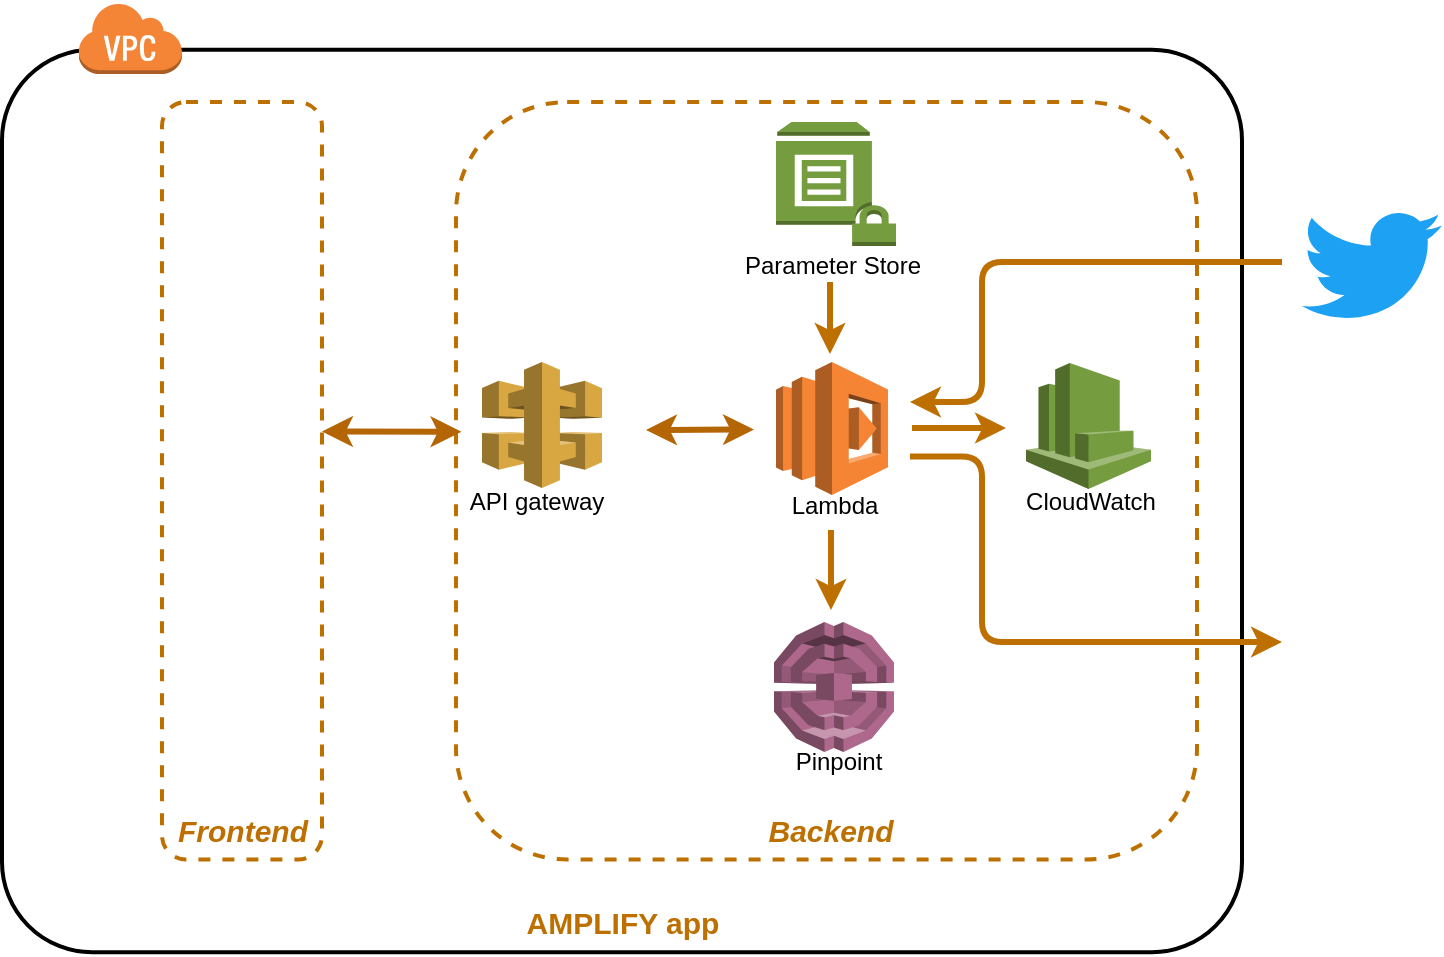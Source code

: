<mxfile version="15.3.2" type="device"><diagram id="zP-WCFKoJVAEtnfU2s9h" name="Page-1"><mxGraphModel dx="860" dy="382" grid="1" gridSize="10" guides="1" tooltips="1" connect="1" arrows="1" fold="1" page="1" pageScale="1" pageWidth="827" pageHeight="1169" math="0" shadow="0"><root><mxCell id="0"/><mxCell id="1" parent="0"/><mxCell id="Iekil8_xXCvEo4MTCTln-1" value="" style="shape=image;html=1;verticalAlign=top;verticalLabelPosition=bottom;labelBackgroundColor=#ffffff;imageAspect=0;aspect=fixed;image=https://cdn0.iconfinder.com/data/icons/logos-brands-in-colors/128/react-128.png" vertex="1" parent="1"><mxGeometry x="110" y="180" width="60" height="60" as="geometry"/></mxCell><mxCell id="Iekil8_xXCvEo4MTCTln-2" value="" style="outlineConnect=0;dashed=0;verticalLabelPosition=bottom;verticalAlign=top;align=center;html=1;shape=mxgraph.aws3.api_gateway;fillColor=#D9A741;gradientColor=none;" vertex="1" parent="1"><mxGeometry x="260" y="180" width="60" height="63" as="geometry"/></mxCell><mxCell id="Iekil8_xXCvEo4MTCTln-3" value="" style="outlineConnect=0;dashed=0;verticalLabelPosition=bottom;verticalAlign=top;align=center;html=1;shape=mxgraph.aws3.lambda;fillColor=#F58534;gradientColor=none;" vertex="1" parent="1"><mxGeometry x="407" y="180" width="56" height="66.5" as="geometry"/></mxCell><mxCell id="Iekil8_xXCvEo4MTCTln-4" value="" style="outlineConnect=0;dashed=0;verticalLabelPosition=bottom;verticalAlign=top;align=center;html=1;shape=mxgraph.aws3.parameter_store;fillColor=#759C3E;gradientColor=none;" vertex="1" parent="1"><mxGeometry x="407" y="60" width="60" height="62" as="geometry"/></mxCell><mxCell id="Iekil8_xXCvEo4MTCTln-6" value="" style="dashed=0;outlineConnect=0;html=1;align=center;labelPosition=center;verticalLabelPosition=bottom;verticalAlign=top;shape=mxgraph.weblogos.twitter;fillColor=#1DA1F2;strokeColor=none" vertex="1" parent="1"><mxGeometry x="670" y="103.75" width="70" height="56.5" as="geometry"/></mxCell><mxCell id="Iekil8_xXCvEo4MTCTln-7" value="" style="outlineConnect=0;dashed=0;verticalLabelPosition=bottom;verticalAlign=top;align=center;html=1;shape=mxgraph.aws3.pinpoint;fillColor=#AD688B;gradientColor=none;" vertex="1" parent="1"><mxGeometry x="406" y="310" width="60" height="65" as="geometry"/></mxCell><mxCell id="Iekil8_xXCvEo4MTCTln-11" value="" style="rounded=1;arcSize=10;dashed=0;fillColor=none;gradientColor=none;strokeWidth=2;" vertex="1" parent="1"><mxGeometry x="20" y="23.88" width="620" height="451.25" as="geometry"/></mxCell><mxCell id="Iekil8_xXCvEo4MTCTln-8" value="" style="shape=image;html=1;verticalAlign=top;verticalLabelPosition=bottom;labelBackgroundColor=#ffffff;imageAspect=0;aspect=fixed;image=https://cdn4.iconfinder.com/data/icons/logos-and-brands/512/335_Telegram_logo-128.png" vertex="1" parent="1"><mxGeometry x="670" y="283.25" width="68" height="68" as="geometry"/></mxCell><mxCell id="Iekil8_xXCvEo4MTCTln-9" value="" style="rounded=1;whiteSpace=wrap;html=1;fillColor=none;strokeWidth=2;strokeColor=#BD7000;fontColor=#000000;dashed=1;" vertex="1" parent="1"><mxGeometry x="247" y="50" width="370.5" height="378.75" as="geometry"/></mxCell><mxCell id="Iekil8_xXCvEo4MTCTln-12" value="" style="dashed=0;html=1;shape=mxgraph.aws3.virtual_private_cloud;fillColor=#F58536;gradientColor=none;dashed=0;" vertex="1" parent="1"><mxGeometry x="58" width="52" height="36" as="geometry"/></mxCell><mxCell id="Iekil8_xXCvEo4MTCTln-13" value="&lt;font color=&quot;#bd7000&quot; style=&quot;font-size: 15px&quot;&gt;&lt;b&gt;AMPLIFY app&lt;/b&gt;&lt;/font&gt;" style="text;html=1;align=center;verticalAlign=middle;resizable=0;points=[];autosize=1;strokeColor=none;fillColor=none;fontSize=18;" vertex="1" parent="1"><mxGeometry x="275" y="445.13" width="110" height="30" as="geometry"/></mxCell><mxCell id="Iekil8_xXCvEo4MTCTln-19" value="" style="endArrow=classic;startArrow=classic;html=1;fontSize=18;exitX=1;exitY=0.5;exitDx=0;exitDy=0;endSize=6;targetPerimeterSpacing=0;fillColor=#fad7ac;strokeColor=#b46504;strokeWidth=3;" edge="1" parent="1"><mxGeometry width="50" height="50" relative="1" as="geometry"><mxPoint x="180" y="214.75" as="sourcePoint"/><mxPoint x="249.75" y="214.921" as="targetPoint"/></mxGeometry></mxCell><mxCell id="Iekil8_xXCvEo4MTCTln-20" value="" style="endArrow=classic;startArrow=classic;html=1;fontSize=18;endSize=6;targetPerimeterSpacing=0;fillColor=#fad7ac;strokeColor=#b46504;strokeWidth=3;" edge="1" parent="1"><mxGeometry width="50" height="50" relative="1" as="geometry"><mxPoint x="342" y="214" as="sourcePoint"/><mxPoint x="396" y="213.75" as="targetPoint"/></mxGeometry></mxCell><mxCell id="Iekil8_xXCvEo4MTCTln-23" value="" style="endArrow=classic;html=1;fontSize=18;targetPerimeterSpacing=0;strokeWidth=3;fillColor=#f0a30a;strokeColor=#BD7000;" edge="1" parent="1"><mxGeometry width="50" height="50" relative="1" as="geometry"><mxPoint x="434" y="140" as="sourcePoint"/><mxPoint x="434" y="176" as="targetPoint"/></mxGeometry></mxCell><mxCell id="Iekil8_xXCvEo4MTCTln-28" value="&lt;font color=&quot;#bd7000&quot; style=&quot;line-height: 120% ; font-size: 15px&quot;&gt;&lt;b&gt;&lt;i&gt;Backend&lt;/i&gt;&lt;/b&gt;&lt;/font&gt;" style="text;html=1;align=center;verticalAlign=middle;resizable=0;points=[];autosize=1;strokeColor=none;fillColor=none;fontSize=18;" vertex="1" parent="1"><mxGeometry x="394" y="398.75" width="80" height="30" as="geometry"/></mxCell><mxCell id="Iekil8_xXCvEo4MTCTln-29" value="" style="rounded=1;whiteSpace=wrap;html=1;fillColor=none;strokeWidth=2;strokeColor=#BD7000;fontColor=#000000;dashed=1;" vertex="1" parent="1"><mxGeometry x="100" y="50" width="80" height="378.75" as="geometry"/></mxCell><mxCell id="Iekil8_xXCvEo4MTCTln-30" value="&lt;font color=&quot;#bd7000&quot; style=&quot;line-height: 120% ; font-size: 15px&quot;&gt;&lt;b&gt;&lt;i&gt;Frontend&lt;/i&gt;&lt;/b&gt;&lt;/font&gt;" style="text;html=1;align=center;verticalAlign=middle;resizable=0;points=[];autosize=1;strokeColor=none;fillColor=none;fontSize=18;" vertex="1" parent="1"><mxGeometry x="100" y="398.75" width="80" height="30" as="geometry"/></mxCell><mxCell id="Iekil8_xXCvEo4MTCTln-31" value="Lambda" style="text;html=1;align=center;verticalAlign=middle;resizable=0;points=[];autosize=1;strokeColor=none;fillColor=none;fontSize=12;" vertex="1" parent="1"><mxGeometry x="406" y="242" width="60" height="20" as="geometry"/></mxCell><mxCell id="Iekil8_xXCvEo4MTCTln-33" value="API gateway" style="text;html=1;align=center;verticalAlign=middle;resizable=0;points=[];autosize=1;strokeColor=none;fillColor=none;fontSize=12;" vertex="1" parent="1"><mxGeometry x="247" y="239.5" width="80" height="20" as="geometry"/></mxCell><mxCell id="Iekil8_xXCvEo4MTCTln-34" value="Parameter Store" style="text;html=1;align=center;verticalAlign=middle;resizable=0;points=[];autosize=1;strokeColor=none;fillColor=none;fontSize=12;" vertex="1" parent="1"><mxGeometry x="385" y="122" width="100" height="20" as="geometry"/></mxCell><mxCell id="Iekil8_xXCvEo4MTCTln-35" value="" style="endArrow=classic;html=1;fontSize=18;targetPerimeterSpacing=0;strokeWidth=3;fillColor=#f0a30a;strokeColor=#BD7000;exitX=0.525;exitY=1.4;exitDx=0;exitDy=0;exitPerimeter=0;" edge="1" parent="1"><mxGeometry width="50" height="50" relative="1" as="geometry"><mxPoint x="434.5" y="264" as="sourcePoint"/><mxPoint x="434.5" y="304" as="targetPoint"/></mxGeometry></mxCell><mxCell id="Iekil8_xXCvEo4MTCTln-36" value="Pinpoint" style="text;html=1;align=center;verticalAlign=middle;resizable=0;points=[];autosize=1;strokeColor=none;fillColor=none;fontSize=12;" vertex="1" parent="1"><mxGeometry x="408" y="370" width="60" height="20" as="geometry"/></mxCell><mxCell id="Iekil8_xXCvEo4MTCTln-39" value="" style="endArrow=classic;html=1;fontSize=12;targetPerimeterSpacing=0;strokeWidth=3;strokeColor=#BD7000;" edge="1" parent="1"><mxGeometry width="50" height="50" relative="1" as="geometry"><mxPoint x="475" y="213" as="sourcePoint"/><mxPoint x="522" y="213" as="targetPoint"/></mxGeometry></mxCell><mxCell id="Iekil8_xXCvEo4MTCTln-40" value="" style="outlineConnect=0;dashed=0;verticalLabelPosition=bottom;verticalAlign=top;align=center;html=1;shape=mxgraph.aws3.cloudwatch;fillColor=#759C3E;gradientColor=none;fontSize=12;strokeWidth=2;" vertex="1" parent="1"><mxGeometry x="532" y="180.5" width="62.5" height="63" as="geometry"/></mxCell><mxCell id="Iekil8_xXCvEo4MTCTln-41" value="CloudWatch" style="text;html=1;align=center;verticalAlign=middle;resizable=0;points=[];autosize=1;strokeColor=none;fillColor=none;fontSize=12;" vertex="1" parent="1"><mxGeometry x="524" y="239.5" width="80" height="20" as="geometry"/></mxCell><mxCell id="Iekil8_xXCvEo4MTCTln-43" value="" style="edgeStyle=elbowEdgeStyle;elbow=horizontal;endArrow=classic;html=1;fontSize=12;strokeColor=#BD7000;strokeWidth=3;sourcePerimeterSpacing=0;" edge="1" parent="1"><mxGeometry width="50" height="50" relative="1" as="geometry"><mxPoint x="660" y="130" as="sourcePoint"/><mxPoint x="474" y="200" as="targetPoint"/><Array as="points"><mxPoint x="510" y="160"/></Array></mxGeometry></mxCell><mxCell id="Iekil8_xXCvEo4MTCTln-47" value="" style="edgeStyle=elbowEdgeStyle;elbow=horizontal;endArrow=classic;html=1;fontSize=12;strokeColor=#BD7000;strokeWidth=3;targetPerimeterSpacing=0;" edge="1" parent="1"><mxGeometry width="50" height="50" relative="1" as="geometry"><mxPoint x="474" y="227.25" as="sourcePoint"/><mxPoint x="660" y="320" as="targetPoint"/><Array as="points"><mxPoint x="510" y="250"/></Array></mxGeometry></mxCell></root></mxGraphModel></diagram></mxfile>